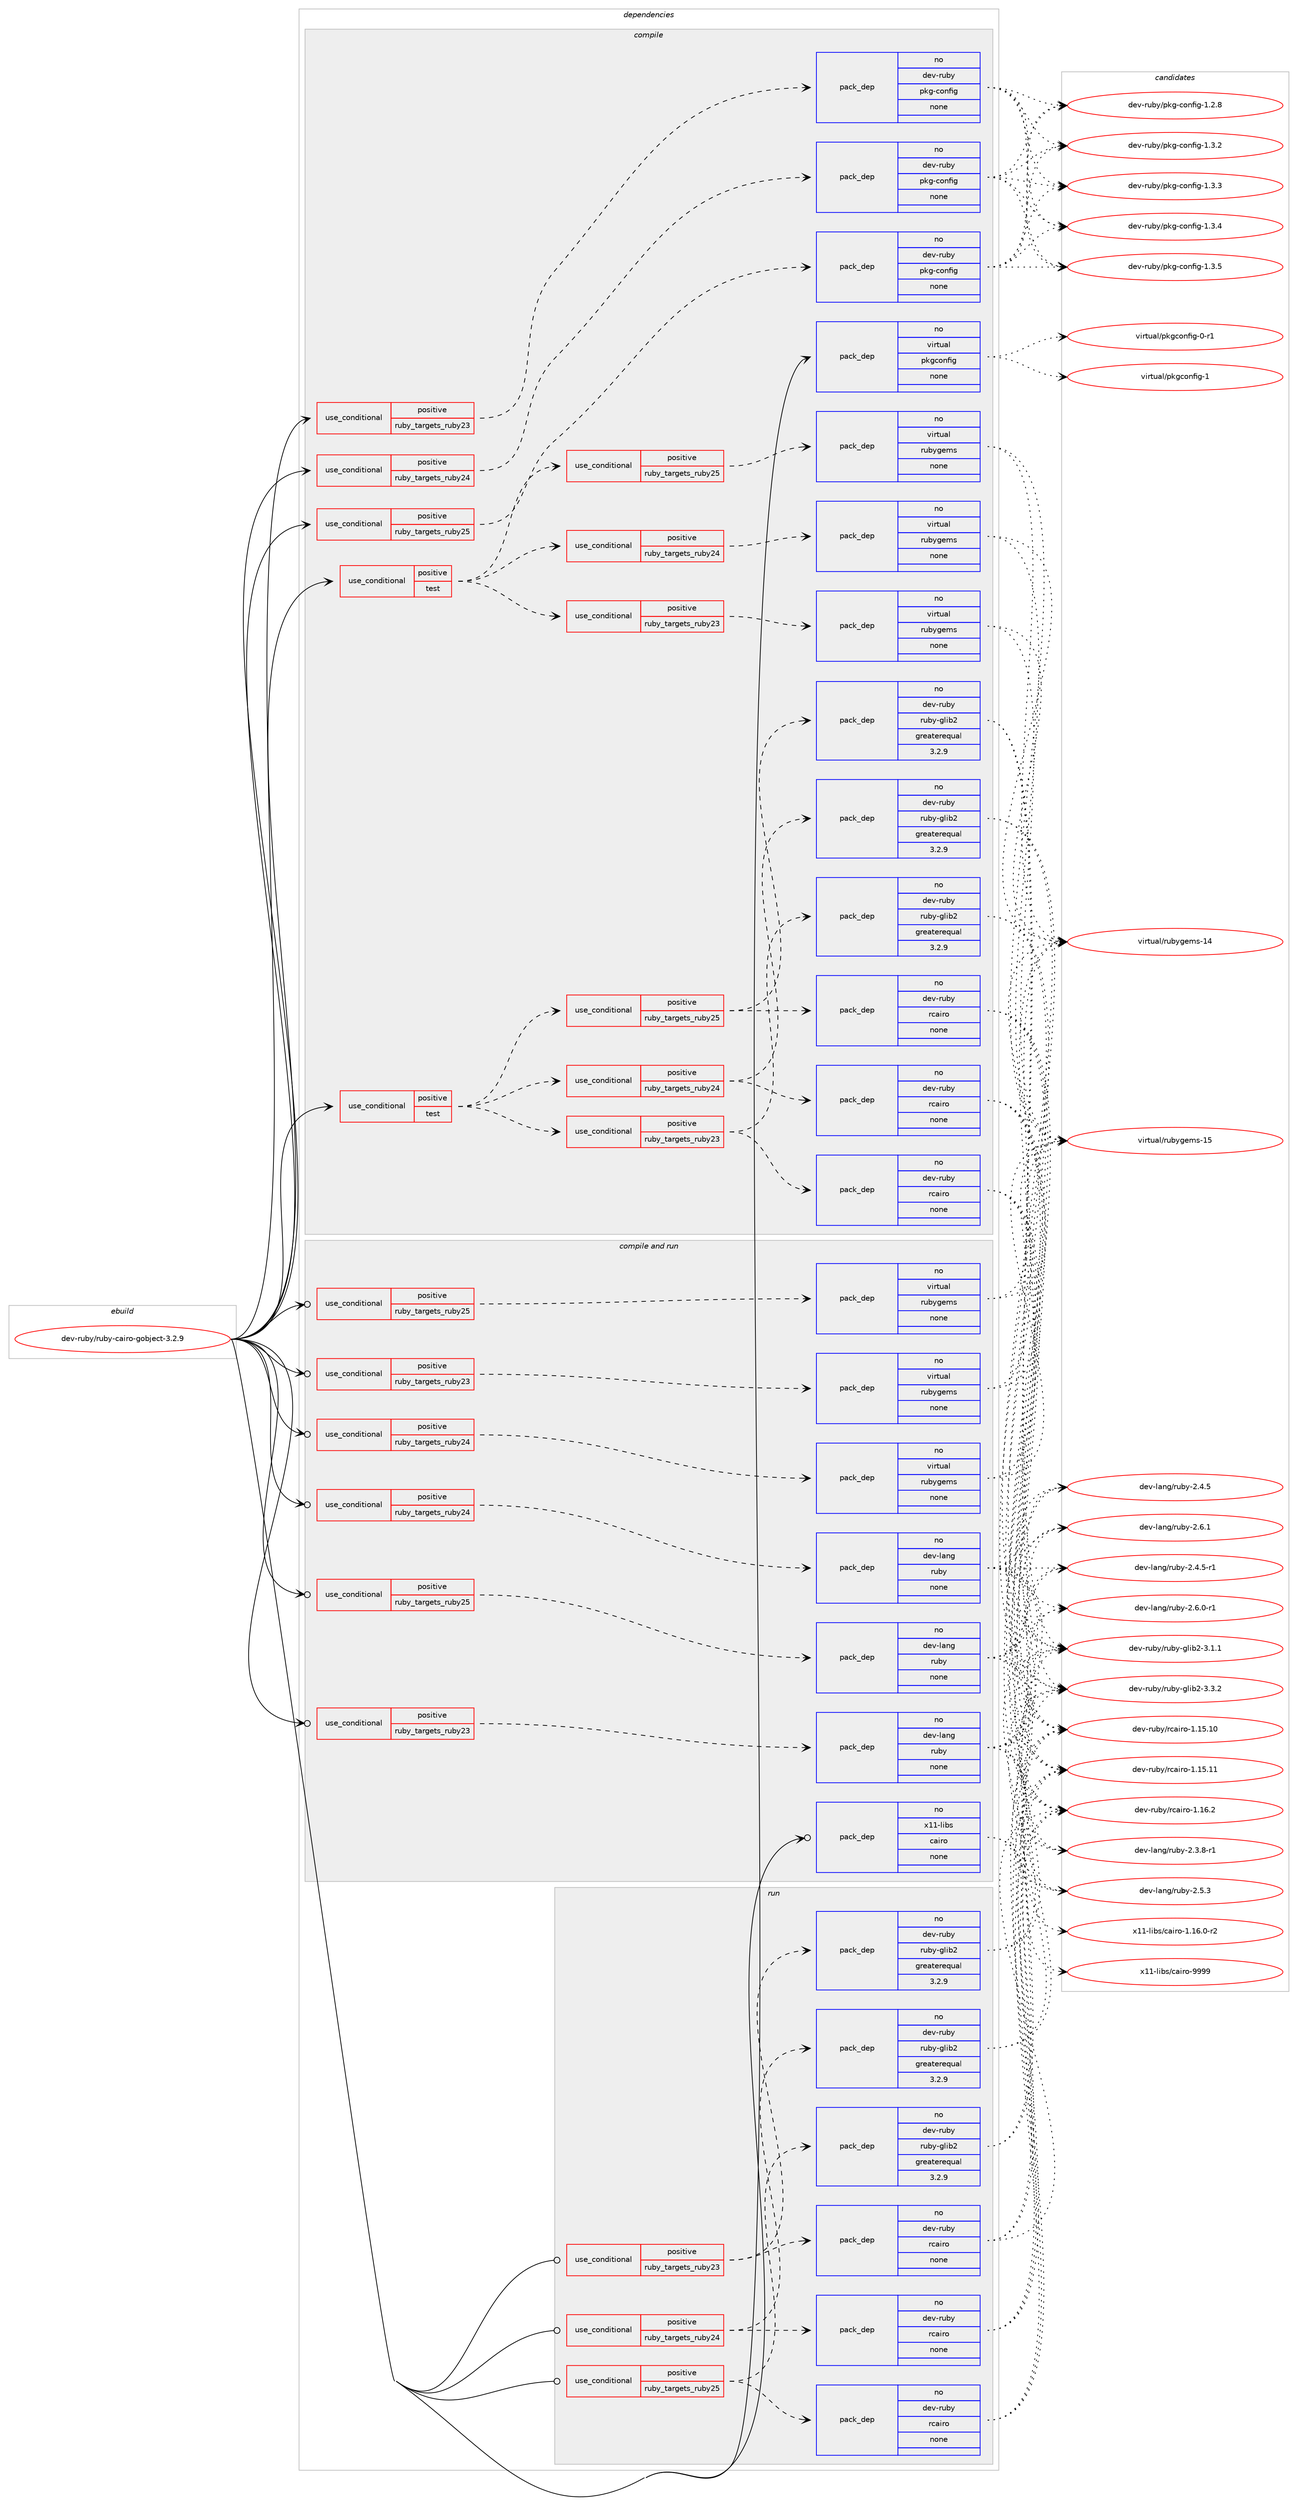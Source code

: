 digraph prolog {

# *************
# Graph options
# *************

newrank=true;
concentrate=true;
compound=true;
graph [rankdir=LR,fontname=Helvetica,fontsize=10,ranksep=1.5];#, ranksep=2.5, nodesep=0.2];
edge  [arrowhead=vee];
node  [fontname=Helvetica,fontsize=10];

# **********
# The ebuild
# **********

subgraph cluster_leftcol {
color=gray;
rank=same;
label=<<i>ebuild</i>>;
id [label="dev-ruby/ruby-cairo-gobject-3.2.9", color=red, width=4, href="../dev-ruby/ruby-cairo-gobject-3.2.9.svg"];
}

# ****************
# The dependencies
# ****************

subgraph cluster_midcol {
color=gray;
label=<<i>dependencies</i>>;
subgraph cluster_compile {
fillcolor="#eeeeee";
style=filled;
label=<<i>compile</i>>;
subgraph cond414709 {
dependency1522011 [label=<<TABLE BORDER="0" CELLBORDER="1" CELLSPACING="0" CELLPADDING="4"><TR><TD ROWSPAN="3" CELLPADDING="10">use_conditional</TD></TR><TR><TD>positive</TD></TR><TR><TD>ruby_targets_ruby23</TD></TR></TABLE>>, shape=none, color=red];
subgraph pack1083796 {
dependency1522012 [label=<<TABLE BORDER="0" CELLBORDER="1" CELLSPACING="0" CELLPADDING="4" WIDTH="220"><TR><TD ROWSPAN="6" CELLPADDING="30">pack_dep</TD></TR><TR><TD WIDTH="110">no</TD></TR><TR><TD>dev-ruby</TD></TR><TR><TD>pkg-config</TD></TR><TR><TD>none</TD></TR><TR><TD></TD></TR></TABLE>>, shape=none, color=blue];
}
dependency1522011:e -> dependency1522012:w [weight=20,style="dashed",arrowhead="vee"];
}
id:e -> dependency1522011:w [weight=20,style="solid",arrowhead="vee"];
subgraph cond414710 {
dependency1522013 [label=<<TABLE BORDER="0" CELLBORDER="1" CELLSPACING="0" CELLPADDING="4"><TR><TD ROWSPAN="3" CELLPADDING="10">use_conditional</TD></TR><TR><TD>positive</TD></TR><TR><TD>ruby_targets_ruby24</TD></TR></TABLE>>, shape=none, color=red];
subgraph pack1083797 {
dependency1522014 [label=<<TABLE BORDER="0" CELLBORDER="1" CELLSPACING="0" CELLPADDING="4" WIDTH="220"><TR><TD ROWSPAN="6" CELLPADDING="30">pack_dep</TD></TR><TR><TD WIDTH="110">no</TD></TR><TR><TD>dev-ruby</TD></TR><TR><TD>pkg-config</TD></TR><TR><TD>none</TD></TR><TR><TD></TD></TR></TABLE>>, shape=none, color=blue];
}
dependency1522013:e -> dependency1522014:w [weight=20,style="dashed",arrowhead="vee"];
}
id:e -> dependency1522013:w [weight=20,style="solid",arrowhead="vee"];
subgraph cond414711 {
dependency1522015 [label=<<TABLE BORDER="0" CELLBORDER="1" CELLSPACING="0" CELLPADDING="4"><TR><TD ROWSPAN="3" CELLPADDING="10">use_conditional</TD></TR><TR><TD>positive</TD></TR><TR><TD>ruby_targets_ruby25</TD></TR></TABLE>>, shape=none, color=red];
subgraph pack1083798 {
dependency1522016 [label=<<TABLE BORDER="0" CELLBORDER="1" CELLSPACING="0" CELLPADDING="4" WIDTH="220"><TR><TD ROWSPAN="6" CELLPADDING="30">pack_dep</TD></TR><TR><TD WIDTH="110">no</TD></TR><TR><TD>dev-ruby</TD></TR><TR><TD>pkg-config</TD></TR><TR><TD>none</TD></TR><TR><TD></TD></TR></TABLE>>, shape=none, color=blue];
}
dependency1522015:e -> dependency1522016:w [weight=20,style="dashed",arrowhead="vee"];
}
id:e -> dependency1522015:w [weight=20,style="solid",arrowhead="vee"];
subgraph cond414712 {
dependency1522017 [label=<<TABLE BORDER="0" CELLBORDER="1" CELLSPACING="0" CELLPADDING="4"><TR><TD ROWSPAN="3" CELLPADDING="10">use_conditional</TD></TR><TR><TD>positive</TD></TR><TR><TD>test</TD></TR></TABLE>>, shape=none, color=red];
subgraph cond414713 {
dependency1522018 [label=<<TABLE BORDER="0" CELLBORDER="1" CELLSPACING="0" CELLPADDING="4"><TR><TD ROWSPAN="3" CELLPADDING="10">use_conditional</TD></TR><TR><TD>positive</TD></TR><TR><TD>ruby_targets_ruby23</TD></TR></TABLE>>, shape=none, color=red];
subgraph pack1083799 {
dependency1522019 [label=<<TABLE BORDER="0" CELLBORDER="1" CELLSPACING="0" CELLPADDING="4" WIDTH="220"><TR><TD ROWSPAN="6" CELLPADDING="30">pack_dep</TD></TR><TR><TD WIDTH="110">no</TD></TR><TR><TD>dev-ruby</TD></TR><TR><TD>rcairo</TD></TR><TR><TD>none</TD></TR><TR><TD></TD></TR></TABLE>>, shape=none, color=blue];
}
dependency1522018:e -> dependency1522019:w [weight=20,style="dashed",arrowhead="vee"];
subgraph pack1083800 {
dependency1522020 [label=<<TABLE BORDER="0" CELLBORDER="1" CELLSPACING="0" CELLPADDING="4" WIDTH="220"><TR><TD ROWSPAN="6" CELLPADDING="30">pack_dep</TD></TR><TR><TD WIDTH="110">no</TD></TR><TR><TD>dev-ruby</TD></TR><TR><TD>ruby-glib2</TD></TR><TR><TD>greaterequal</TD></TR><TR><TD>3.2.9</TD></TR></TABLE>>, shape=none, color=blue];
}
dependency1522018:e -> dependency1522020:w [weight=20,style="dashed",arrowhead="vee"];
}
dependency1522017:e -> dependency1522018:w [weight=20,style="dashed",arrowhead="vee"];
subgraph cond414714 {
dependency1522021 [label=<<TABLE BORDER="0" CELLBORDER="1" CELLSPACING="0" CELLPADDING="4"><TR><TD ROWSPAN="3" CELLPADDING="10">use_conditional</TD></TR><TR><TD>positive</TD></TR><TR><TD>ruby_targets_ruby24</TD></TR></TABLE>>, shape=none, color=red];
subgraph pack1083801 {
dependency1522022 [label=<<TABLE BORDER="0" CELLBORDER="1" CELLSPACING="0" CELLPADDING="4" WIDTH="220"><TR><TD ROWSPAN="6" CELLPADDING="30">pack_dep</TD></TR><TR><TD WIDTH="110">no</TD></TR><TR><TD>dev-ruby</TD></TR><TR><TD>rcairo</TD></TR><TR><TD>none</TD></TR><TR><TD></TD></TR></TABLE>>, shape=none, color=blue];
}
dependency1522021:e -> dependency1522022:w [weight=20,style="dashed",arrowhead="vee"];
subgraph pack1083802 {
dependency1522023 [label=<<TABLE BORDER="0" CELLBORDER="1" CELLSPACING="0" CELLPADDING="4" WIDTH="220"><TR><TD ROWSPAN="6" CELLPADDING="30">pack_dep</TD></TR><TR><TD WIDTH="110">no</TD></TR><TR><TD>dev-ruby</TD></TR><TR><TD>ruby-glib2</TD></TR><TR><TD>greaterequal</TD></TR><TR><TD>3.2.9</TD></TR></TABLE>>, shape=none, color=blue];
}
dependency1522021:e -> dependency1522023:w [weight=20,style="dashed",arrowhead="vee"];
}
dependency1522017:e -> dependency1522021:w [weight=20,style="dashed",arrowhead="vee"];
subgraph cond414715 {
dependency1522024 [label=<<TABLE BORDER="0" CELLBORDER="1" CELLSPACING="0" CELLPADDING="4"><TR><TD ROWSPAN="3" CELLPADDING="10">use_conditional</TD></TR><TR><TD>positive</TD></TR><TR><TD>ruby_targets_ruby25</TD></TR></TABLE>>, shape=none, color=red];
subgraph pack1083803 {
dependency1522025 [label=<<TABLE BORDER="0" CELLBORDER="1" CELLSPACING="0" CELLPADDING="4" WIDTH="220"><TR><TD ROWSPAN="6" CELLPADDING="30">pack_dep</TD></TR><TR><TD WIDTH="110">no</TD></TR><TR><TD>dev-ruby</TD></TR><TR><TD>rcairo</TD></TR><TR><TD>none</TD></TR><TR><TD></TD></TR></TABLE>>, shape=none, color=blue];
}
dependency1522024:e -> dependency1522025:w [weight=20,style="dashed",arrowhead="vee"];
subgraph pack1083804 {
dependency1522026 [label=<<TABLE BORDER="0" CELLBORDER="1" CELLSPACING="0" CELLPADDING="4" WIDTH="220"><TR><TD ROWSPAN="6" CELLPADDING="30">pack_dep</TD></TR><TR><TD WIDTH="110">no</TD></TR><TR><TD>dev-ruby</TD></TR><TR><TD>ruby-glib2</TD></TR><TR><TD>greaterequal</TD></TR><TR><TD>3.2.9</TD></TR></TABLE>>, shape=none, color=blue];
}
dependency1522024:e -> dependency1522026:w [weight=20,style="dashed",arrowhead="vee"];
}
dependency1522017:e -> dependency1522024:w [weight=20,style="dashed",arrowhead="vee"];
}
id:e -> dependency1522017:w [weight=20,style="solid",arrowhead="vee"];
subgraph cond414716 {
dependency1522027 [label=<<TABLE BORDER="0" CELLBORDER="1" CELLSPACING="0" CELLPADDING="4"><TR><TD ROWSPAN="3" CELLPADDING="10">use_conditional</TD></TR><TR><TD>positive</TD></TR><TR><TD>test</TD></TR></TABLE>>, shape=none, color=red];
subgraph cond414717 {
dependency1522028 [label=<<TABLE BORDER="0" CELLBORDER="1" CELLSPACING="0" CELLPADDING="4"><TR><TD ROWSPAN="3" CELLPADDING="10">use_conditional</TD></TR><TR><TD>positive</TD></TR><TR><TD>ruby_targets_ruby23</TD></TR></TABLE>>, shape=none, color=red];
subgraph pack1083805 {
dependency1522029 [label=<<TABLE BORDER="0" CELLBORDER="1" CELLSPACING="0" CELLPADDING="4" WIDTH="220"><TR><TD ROWSPAN="6" CELLPADDING="30">pack_dep</TD></TR><TR><TD WIDTH="110">no</TD></TR><TR><TD>virtual</TD></TR><TR><TD>rubygems</TD></TR><TR><TD>none</TD></TR><TR><TD></TD></TR></TABLE>>, shape=none, color=blue];
}
dependency1522028:e -> dependency1522029:w [weight=20,style="dashed",arrowhead="vee"];
}
dependency1522027:e -> dependency1522028:w [weight=20,style="dashed",arrowhead="vee"];
subgraph cond414718 {
dependency1522030 [label=<<TABLE BORDER="0" CELLBORDER="1" CELLSPACING="0" CELLPADDING="4"><TR><TD ROWSPAN="3" CELLPADDING="10">use_conditional</TD></TR><TR><TD>positive</TD></TR><TR><TD>ruby_targets_ruby24</TD></TR></TABLE>>, shape=none, color=red];
subgraph pack1083806 {
dependency1522031 [label=<<TABLE BORDER="0" CELLBORDER="1" CELLSPACING="0" CELLPADDING="4" WIDTH="220"><TR><TD ROWSPAN="6" CELLPADDING="30">pack_dep</TD></TR><TR><TD WIDTH="110">no</TD></TR><TR><TD>virtual</TD></TR><TR><TD>rubygems</TD></TR><TR><TD>none</TD></TR><TR><TD></TD></TR></TABLE>>, shape=none, color=blue];
}
dependency1522030:e -> dependency1522031:w [weight=20,style="dashed",arrowhead="vee"];
}
dependency1522027:e -> dependency1522030:w [weight=20,style="dashed",arrowhead="vee"];
subgraph cond414719 {
dependency1522032 [label=<<TABLE BORDER="0" CELLBORDER="1" CELLSPACING="0" CELLPADDING="4"><TR><TD ROWSPAN="3" CELLPADDING="10">use_conditional</TD></TR><TR><TD>positive</TD></TR><TR><TD>ruby_targets_ruby25</TD></TR></TABLE>>, shape=none, color=red];
subgraph pack1083807 {
dependency1522033 [label=<<TABLE BORDER="0" CELLBORDER="1" CELLSPACING="0" CELLPADDING="4" WIDTH="220"><TR><TD ROWSPAN="6" CELLPADDING="30">pack_dep</TD></TR><TR><TD WIDTH="110">no</TD></TR><TR><TD>virtual</TD></TR><TR><TD>rubygems</TD></TR><TR><TD>none</TD></TR><TR><TD></TD></TR></TABLE>>, shape=none, color=blue];
}
dependency1522032:e -> dependency1522033:w [weight=20,style="dashed",arrowhead="vee"];
}
dependency1522027:e -> dependency1522032:w [weight=20,style="dashed",arrowhead="vee"];
}
id:e -> dependency1522027:w [weight=20,style="solid",arrowhead="vee"];
subgraph pack1083808 {
dependency1522034 [label=<<TABLE BORDER="0" CELLBORDER="1" CELLSPACING="0" CELLPADDING="4" WIDTH="220"><TR><TD ROWSPAN="6" CELLPADDING="30">pack_dep</TD></TR><TR><TD WIDTH="110">no</TD></TR><TR><TD>virtual</TD></TR><TR><TD>pkgconfig</TD></TR><TR><TD>none</TD></TR><TR><TD></TD></TR></TABLE>>, shape=none, color=blue];
}
id:e -> dependency1522034:w [weight=20,style="solid",arrowhead="vee"];
}
subgraph cluster_compileandrun {
fillcolor="#eeeeee";
style=filled;
label=<<i>compile and run</i>>;
subgraph cond414720 {
dependency1522035 [label=<<TABLE BORDER="0" CELLBORDER="1" CELLSPACING="0" CELLPADDING="4"><TR><TD ROWSPAN="3" CELLPADDING="10">use_conditional</TD></TR><TR><TD>positive</TD></TR><TR><TD>ruby_targets_ruby23</TD></TR></TABLE>>, shape=none, color=red];
subgraph pack1083809 {
dependency1522036 [label=<<TABLE BORDER="0" CELLBORDER="1" CELLSPACING="0" CELLPADDING="4" WIDTH="220"><TR><TD ROWSPAN="6" CELLPADDING="30">pack_dep</TD></TR><TR><TD WIDTH="110">no</TD></TR><TR><TD>dev-lang</TD></TR><TR><TD>ruby</TD></TR><TR><TD>none</TD></TR><TR><TD></TD></TR></TABLE>>, shape=none, color=blue];
}
dependency1522035:e -> dependency1522036:w [weight=20,style="dashed",arrowhead="vee"];
}
id:e -> dependency1522035:w [weight=20,style="solid",arrowhead="odotvee"];
subgraph cond414721 {
dependency1522037 [label=<<TABLE BORDER="0" CELLBORDER="1" CELLSPACING="0" CELLPADDING="4"><TR><TD ROWSPAN="3" CELLPADDING="10">use_conditional</TD></TR><TR><TD>positive</TD></TR><TR><TD>ruby_targets_ruby23</TD></TR></TABLE>>, shape=none, color=red];
subgraph pack1083810 {
dependency1522038 [label=<<TABLE BORDER="0" CELLBORDER="1" CELLSPACING="0" CELLPADDING="4" WIDTH="220"><TR><TD ROWSPAN="6" CELLPADDING="30">pack_dep</TD></TR><TR><TD WIDTH="110">no</TD></TR><TR><TD>virtual</TD></TR><TR><TD>rubygems</TD></TR><TR><TD>none</TD></TR><TR><TD></TD></TR></TABLE>>, shape=none, color=blue];
}
dependency1522037:e -> dependency1522038:w [weight=20,style="dashed",arrowhead="vee"];
}
id:e -> dependency1522037:w [weight=20,style="solid",arrowhead="odotvee"];
subgraph cond414722 {
dependency1522039 [label=<<TABLE BORDER="0" CELLBORDER="1" CELLSPACING="0" CELLPADDING="4"><TR><TD ROWSPAN="3" CELLPADDING="10">use_conditional</TD></TR><TR><TD>positive</TD></TR><TR><TD>ruby_targets_ruby24</TD></TR></TABLE>>, shape=none, color=red];
subgraph pack1083811 {
dependency1522040 [label=<<TABLE BORDER="0" CELLBORDER="1" CELLSPACING="0" CELLPADDING="4" WIDTH="220"><TR><TD ROWSPAN="6" CELLPADDING="30">pack_dep</TD></TR><TR><TD WIDTH="110">no</TD></TR><TR><TD>dev-lang</TD></TR><TR><TD>ruby</TD></TR><TR><TD>none</TD></TR><TR><TD></TD></TR></TABLE>>, shape=none, color=blue];
}
dependency1522039:e -> dependency1522040:w [weight=20,style="dashed",arrowhead="vee"];
}
id:e -> dependency1522039:w [weight=20,style="solid",arrowhead="odotvee"];
subgraph cond414723 {
dependency1522041 [label=<<TABLE BORDER="0" CELLBORDER="1" CELLSPACING="0" CELLPADDING="4"><TR><TD ROWSPAN="3" CELLPADDING="10">use_conditional</TD></TR><TR><TD>positive</TD></TR><TR><TD>ruby_targets_ruby24</TD></TR></TABLE>>, shape=none, color=red];
subgraph pack1083812 {
dependency1522042 [label=<<TABLE BORDER="0" CELLBORDER="1" CELLSPACING="0" CELLPADDING="4" WIDTH="220"><TR><TD ROWSPAN="6" CELLPADDING="30">pack_dep</TD></TR><TR><TD WIDTH="110">no</TD></TR><TR><TD>virtual</TD></TR><TR><TD>rubygems</TD></TR><TR><TD>none</TD></TR><TR><TD></TD></TR></TABLE>>, shape=none, color=blue];
}
dependency1522041:e -> dependency1522042:w [weight=20,style="dashed",arrowhead="vee"];
}
id:e -> dependency1522041:w [weight=20,style="solid",arrowhead="odotvee"];
subgraph cond414724 {
dependency1522043 [label=<<TABLE BORDER="0" CELLBORDER="1" CELLSPACING="0" CELLPADDING="4"><TR><TD ROWSPAN="3" CELLPADDING="10">use_conditional</TD></TR><TR><TD>positive</TD></TR><TR><TD>ruby_targets_ruby25</TD></TR></TABLE>>, shape=none, color=red];
subgraph pack1083813 {
dependency1522044 [label=<<TABLE BORDER="0" CELLBORDER="1" CELLSPACING="0" CELLPADDING="4" WIDTH="220"><TR><TD ROWSPAN="6" CELLPADDING="30">pack_dep</TD></TR><TR><TD WIDTH="110">no</TD></TR><TR><TD>dev-lang</TD></TR><TR><TD>ruby</TD></TR><TR><TD>none</TD></TR><TR><TD></TD></TR></TABLE>>, shape=none, color=blue];
}
dependency1522043:e -> dependency1522044:w [weight=20,style="dashed",arrowhead="vee"];
}
id:e -> dependency1522043:w [weight=20,style="solid",arrowhead="odotvee"];
subgraph cond414725 {
dependency1522045 [label=<<TABLE BORDER="0" CELLBORDER="1" CELLSPACING="0" CELLPADDING="4"><TR><TD ROWSPAN="3" CELLPADDING="10">use_conditional</TD></TR><TR><TD>positive</TD></TR><TR><TD>ruby_targets_ruby25</TD></TR></TABLE>>, shape=none, color=red];
subgraph pack1083814 {
dependency1522046 [label=<<TABLE BORDER="0" CELLBORDER="1" CELLSPACING="0" CELLPADDING="4" WIDTH="220"><TR><TD ROWSPAN="6" CELLPADDING="30">pack_dep</TD></TR><TR><TD WIDTH="110">no</TD></TR><TR><TD>virtual</TD></TR><TR><TD>rubygems</TD></TR><TR><TD>none</TD></TR><TR><TD></TD></TR></TABLE>>, shape=none, color=blue];
}
dependency1522045:e -> dependency1522046:w [weight=20,style="dashed",arrowhead="vee"];
}
id:e -> dependency1522045:w [weight=20,style="solid",arrowhead="odotvee"];
subgraph pack1083815 {
dependency1522047 [label=<<TABLE BORDER="0" CELLBORDER="1" CELLSPACING="0" CELLPADDING="4" WIDTH="220"><TR><TD ROWSPAN="6" CELLPADDING="30">pack_dep</TD></TR><TR><TD WIDTH="110">no</TD></TR><TR><TD>x11-libs</TD></TR><TR><TD>cairo</TD></TR><TR><TD>none</TD></TR><TR><TD></TD></TR></TABLE>>, shape=none, color=blue];
}
id:e -> dependency1522047:w [weight=20,style="solid",arrowhead="odotvee"];
}
subgraph cluster_run {
fillcolor="#eeeeee";
style=filled;
label=<<i>run</i>>;
subgraph cond414726 {
dependency1522048 [label=<<TABLE BORDER="0" CELLBORDER="1" CELLSPACING="0" CELLPADDING="4"><TR><TD ROWSPAN="3" CELLPADDING="10">use_conditional</TD></TR><TR><TD>positive</TD></TR><TR><TD>ruby_targets_ruby23</TD></TR></TABLE>>, shape=none, color=red];
subgraph pack1083816 {
dependency1522049 [label=<<TABLE BORDER="0" CELLBORDER="1" CELLSPACING="0" CELLPADDING="4" WIDTH="220"><TR><TD ROWSPAN="6" CELLPADDING="30">pack_dep</TD></TR><TR><TD WIDTH="110">no</TD></TR><TR><TD>dev-ruby</TD></TR><TR><TD>rcairo</TD></TR><TR><TD>none</TD></TR><TR><TD></TD></TR></TABLE>>, shape=none, color=blue];
}
dependency1522048:e -> dependency1522049:w [weight=20,style="dashed",arrowhead="vee"];
subgraph pack1083817 {
dependency1522050 [label=<<TABLE BORDER="0" CELLBORDER="1" CELLSPACING="0" CELLPADDING="4" WIDTH="220"><TR><TD ROWSPAN="6" CELLPADDING="30">pack_dep</TD></TR><TR><TD WIDTH="110">no</TD></TR><TR><TD>dev-ruby</TD></TR><TR><TD>ruby-glib2</TD></TR><TR><TD>greaterequal</TD></TR><TR><TD>3.2.9</TD></TR></TABLE>>, shape=none, color=blue];
}
dependency1522048:e -> dependency1522050:w [weight=20,style="dashed",arrowhead="vee"];
}
id:e -> dependency1522048:w [weight=20,style="solid",arrowhead="odot"];
subgraph cond414727 {
dependency1522051 [label=<<TABLE BORDER="0" CELLBORDER="1" CELLSPACING="0" CELLPADDING="4"><TR><TD ROWSPAN="3" CELLPADDING="10">use_conditional</TD></TR><TR><TD>positive</TD></TR><TR><TD>ruby_targets_ruby24</TD></TR></TABLE>>, shape=none, color=red];
subgraph pack1083818 {
dependency1522052 [label=<<TABLE BORDER="0" CELLBORDER="1" CELLSPACING="0" CELLPADDING="4" WIDTH="220"><TR><TD ROWSPAN="6" CELLPADDING="30">pack_dep</TD></TR><TR><TD WIDTH="110">no</TD></TR><TR><TD>dev-ruby</TD></TR><TR><TD>rcairo</TD></TR><TR><TD>none</TD></TR><TR><TD></TD></TR></TABLE>>, shape=none, color=blue];
}
dependency1522051:e -> dependency1522052:w [weight=20,style="dashed",arrowhead="vee"];
subgraph pack1083819 {
dependency1522053 [label=<<TABLE BORDER="0" CELLBORDER="1" CELLSPACING="0" CELLPADDING="4" WIDTH="220"><TR><TD ROWSPAN="6" CELLPADDING="30">pack_dep</TD></TR><TR><TD WIDTH="110">no</TD></TR><TR><TD>dev-ruby</TD></TR><TR><TD>ruby-glib2</TD></TR><TR><TD>greaterequal</TD></TR><TR><TD>3.2.9</TD></TR></TABLE>>, shape=none, color=blue];
}
dependency1522051:e -> dependency1522053:w [weight=20,style="dashed",arrowhead="vee"];
}
id:e -> dependency1522051:w [weight=20,style="solid",arrowhead="odot"];
subgraph cond414728 {
dependency1522054 [label=<<TABLE BORDER="0" CELLBORDER="1" CELLSPACING="0" CELLPADDING="4"><TR><TD ROWSPAN="3" CELLPADDING="10">use_conditional</TD></TR><TR><TD>positive</TD></TR><TR><TD>ruby_targets_ruby25</TD></TR></TABLE>>, shape=none, color=red];
subgraph pack1083820 {
dependency1522055 [label=<<TABLE BORDER="0" CELLBORDER="1" CELLSPACING="0" CELLPADDING="4" WIDTH="220"><TR><TD ROWSPAN="6" CELLPADDING="30">pack_dep</TD></TR><TR><TD WIDTH="110">no</TD></TR><TR><TD>dev-ruby</TD></TR><TR><TD>rcairo</TD></TR><TR><TD>none</TD></TR><TR><TD></TD></TR></TABLE>>, shape=none, color=blue];
}
dependency1522054:e -> dependency1522055:w [weight=20,style="dashed",arrowhead="vee"];
subgraph pack1083821 {
dependency1522056 [label=<<TABLE BORDER="0" CELLBORDER="1" CELLSPACING="0" CELLPADDING="4" WIDTH="220"><TR><TD ROWSPAN="6" CELLPADDING="30">pack_dep</TD></TR><TR><TD WIDTH="110">no</TD></TR><TR><TD>dev-ruby</TD></TR><TR><TD>ruby-glib2</TD></TR><TR><TD>greaterequal</TD></TR><TR><TD>3.2.9</TD></TR></TABLE>>, shape=none, color=blue];
}
dependency1522054:e -> dependency1522056:w [weight=20,style="dashed",arrowhead="vee"];
}
id:e -> dependency1522054:w [weight=20,style="solid",arrowhead="odot"];
}
}

# **************
# The candidates
# **************

subgraph cluster_choices {
rank=same;
color=gray;
label=<<i>candidates</i>>;

subgraph choice1083796 {
color=black;
nodesep=1;
choice1001011184511411798121471121071034599111110102105103454946504656 [label="dev-ruby/pkg-config-1.2.8", color=red, width=4,href="../dev-ruby/pkg-config-1.2.8.svg"];
choice1001011184511411798121471121071034599111110102105103454946514650 [label="dev-ruby/pkg-config-1.3.2", color=red, width=4,href="../dev-ruby/pkg-config-1.3.2.svg"];
choice1001011184511411798121471121071034599111110102105103454946514651 [label="dev-ruby/pkg-config-1.3.3", color=red, width=4,href="../dev-ruby/pkg-config-1.3.3.svg"];
choice1001011184511411798121471121071034599111110102105103454946514652 [label="dev-ruby/pkg-config-1.3.4", color=red, width=4,href="../dev-ruby/pkg-config-1.3.4.svg"];
choice1001011184511411798121471121071034599111110102105103454946514653 [label="dev-ruby/pkg-config-1.3.5", color=red, width=4,href="../dev-ruby/pkg-config-1.3.5.svg"];
dependency1522012:e -> choice1001011184511411798121471121071034599111110102105103454946504656:w [style=dotted,weight="100"];
dependency1522012:e -> choice1001011184511411798121471121071034599111110102105103454946514650:w [style=dotted,weight="100"];
dependency1522012:e -> choice1001011184511411798121471121071034599111110102105103454946514651:w [style=dotted,weight="100"];
dependency1522012:e -> choice1001011184511411798121471121071034599111110102105103454946514652:w [style=dotted,weight="100"];
dependency1522012:e -> choice1001011184511411798121471121071034599111110102105103454946514653:w [style=dotted,weight="100"];
}
subgraph choice1083797 {
color=black;
nodesep=1;
choice1001011184511411798121471121071034599111110102105103454946504656 [label="dev-ruby/pkg-config-1.2.8", color=red, width=4,href="../dev-ruby/pkg-config-1.2.8.svg"];
choice1001011184511411798121471121071034599111110102105103454946514650 [label="dev-ruby/pkg-config-1.3.2", color=red, width=4,href="../dev-ruby/pkg-config-1.3.2.svg"];
choice1001011184511411798121471121071034599111110102105103454946514651 [label="dev-ruby/pkg-config-1.3.3", color=red, width=4,href="../dev-ruby/pkg-config-1.3.3.svg"];
choice1001011184511411798121471121071034599111110102105103454946514652 [label="dev-ruby/pkg-config-1.3.4", color=red, width=4,href="../dev-ruby/pkg-config-1.3.4.svg"];
choice1001011184511411798121471121071034599111110102105103454946514653 [label="dev-ruby/pkg-config-1.3.5", color=red, width=4,href="../dev-ruby/pkg-config-1.3.5.svg"];
dependency1522014:e -> choice1001011184511411798121471121071034599111110102105103454946504656:w [style=dotted,weight="100"];
dependency1522014:e -> choice1001011184511411798121471121071034599111110102105103454946514650:w [style=dotted,weight="100"];
dependency1522014:e -> choice1001011184511411798121471121071034599111110102105103454946514651:w [style=dotted,weight="100"];
dependency1522014:e -> choice1001011184511411798121471121071034599111110102105103454946514652:w [style=dotted,weight="100"];
dependency1522014:e -> choice1001011184511411798121471121071034599111110102105103454946514653:w [style=dotted,weight="100"];
}
subgraph choice1083798 {
color=black;
nodesep=1;
choice1001011184511411798121471121071034599111110102105103454946504656 [label="dev-ruby/pkg-config-1.2.8", color=red, width=4,href="../dev-ruby/pkg-config-1.2.8.svg"];
choice1001011184511411798121471121071034599111110102105103454946514650 [label="dev-ruby/pkg-config-1.3.2", color=red, width=4,href="../dev-ruby/pkg-config-1.3.2.svg"];
choice1001011184511411798121471121071034599111110102105103454946514651 [label="dev-ruby/pkg-config-1.3.3", color=red, width=4,href="../dev-ruby/pkg-config-1.3.3.svg"];
choice1001011184511411798121471121071034599111110102105103454946514652 [label="dev-ruby/pkg-config-1.3.4", color=red, width=4,href="../dev-ruby/pkg-config-1.3.4.svg"];
choice1001011184511411798121471121071034599111110102105103454946514653 [label="dev-ruby/pkg-config-1.3.5", color=red, width=4,href="../dev-ruby/pkg-config-1.3.5.svg"];
dependency1522016:e -> choice1001011184511411798121471121071034599111110102105103454946504656:w [style=dotted,weight="100"];
dependency1522016:e -> choice1001011184511411798121471121071034599111110102105103454946514650:w [style=dotted,weight="100"];
dependency1522016:e -> choice1001011184511411798121471121071034599111110102105103454946514651:w [style=dotted,weight="100"];
dependency1522016:e -> choice1001011184511411798121471121071034599111110102105103454946514652:w [style=dotted,weight="100"];
dependency1522016:e -> choice1001011184511411798121471121071034599111110102105103454946514653:w [style=dotted,weight="100"];
}
subgraph choice1083799 {
color=black;
nodesep=1;
choice10010111845114117981214711499971051141114549464953464948 [label="dev-ruby/rcairo-1.15.10", color=red, width=4,href="../dev-ruby/rcairo-1.15.10.svg"];
choice10010111845114117981214711499971051141114549464953464949 [label="dev-ruby/rcairo-1.15.11", color=red, width=4,href="../dev-ruby/rcairo-1.15.11.svg"];
choice100101118451141179812147114999710511411145494649544650 [label="dev-ruby/rcairo-1.16.2", color=red, width=4,href="../dev-ruby/rcairo-1.16.2.svg"];
dependency1522019:e -> choice10010111845114117981214711499971051141114549464953464948:w [style=dotted,weight="100"];
dependency1522019:e -> choice10010111845114117981214711499971051141114549464953464949:w [style=dotted,weight="100"];
dependency1522019:e -> choice100101118451141179812147114999710511411145494649544650:w [style=dotted,weight="100"];
}
subgraph choice1083800 {
color=black;
nodesep=1;
choice10010111845114117981214711411798121451031081059850455146494649 [label="dev-ruby/ruby-glib2-3.1.1", color=red, width=4,href="../dev-ruby/ruby-glib2-3.1.1.svg"];
choice10010111845114117981214711411798121451031081059850455146514650 [label="dev-ruby/ruby-glib2-3.3.2", color=red, width=4,href="../dev-ruby/ruby-glib2-3.3.2.svg"];
dependency1522020:e -> choice10010111845114117981214711411798121451031081059850455146494649:w [style=dotted,weight="100"];
dependency1522020:e -> choice10010111845114117981214711411798121451031081059850455146514650:w [style=dotted,weight="100"];
}
subgraph choice1083801 {
color=black;
nodesep=1;
choice10010111845114117981214711499971051141114549464953464948 [label="dev-ruby/rcairo-1.15.10", color=red, width=4,href="../dev-ruby/rcairo-1.15.10.svg"];
choice10010111845114117981214711499971051141114549464953464949 [label="dev-ruby/rcairo-1.15.11", color=red, width=4,href="../dev-ruby/rcairo-1.15.11.svg"];
choice100101118451141179812147114999710511411145494649544650 [label="dev-ruby/rcairo-1.16.2", color=red, width=4,href="../dev-ruby/rcairo-1.16.2.svg"];
dependency1522022:e -> choice10010111845114117981214711499971051141114549464953464948:w [style=dotted,weight="100"];
dependency1522022:e -> choice10010111845114117981214711499971051141114549464953464949:w [style=dotted,weight="100"];
dependency1522022:e -> choice100101118451141179812147114999710511411145494649544650:w [style=dotted,weight="100"];
}
subgraph choice1083802 {
color=black;
nodesep=1;
choice10010111845114117981214711411798121451031081059850455146494649 [label="dev-ruby/ruby-glib2-3.1.1", color=red, width=4,href="../dev-ruby/ruby-glib2-3.1.1.svg"];
choice10010111845114117981214711411798121451031081059850455146514650 [label="dev-ruby/ruby-glib2-3.3.2", color=red, width=4,href="../dev-ruby/ruby-glib2-3.3.2.svg"];
dependency1522023:e -> choice10010111845114117981214711411798121451031081059850455146494649:w [style=dotted,weight="100"];
dependency1522023:e -> choice10010111845114117981214711411798121451031081059850455146514650:w [style=dotted,weight="100"];
}
subgraph choice1083803 {
color=black;
nodesep=1;
choice10010111845114117981214711499971051141114549464953464948 [label="dev-ruby/rcairo-1.15.10", color=red, width=4,href="../dev-ruby/rcairo-1.15.10.svg"];
choice10010111845114117981214711499971051141114549464953464949 [label="dev-ruby/rcairo-1.15.11", color=red, width=4,href="../dev-ruby/rcairo-1.15.11.svg"];
choice100101118451141179812147114999710511411145494649544650 [label="dev-ruby/rcairo-1.16.2", color=red, width=4,href="../dev-ruby/rcairo-1.16.2.svg"];
dependency1522025:e -> choice10010111845114117981214711499971051141114549464953464948:w [style=dotted,weight="100"];
dependency1522025:e -> choice10010111845114117981214711499971051141114549464953464949:w [style=dotted,weight="100"];
dependency1522025:e -> choice100101118451141179812147114999710511411145494649544650:w [style=dotted,weight="100"];
}
subgraph choice1083804 {
color=black;
nodesep=1;
choice10010111845114117981214711411798121451031081059850455146494649 [label="dev-ruby/ruby-glib2-3.1.1", color=red, width=4,href="../dev-ruby/ruby-glib2-3.1.1.svg"];
choice10010111845114117981214711411798121451031081059850455146514650 [label="dev-ruby/ruby-glib2-3.3.2", color=red, width=4,href="../dev-ruby/ruby-glib2-3.3.2.svg"];
dependency1522026:e -> choice10010111845114117981214711411798121451031081059850455146494649:w [style=dotted,weight="100"];
dependency1522026:e -> choice10010111845114117981214711411798121451031081059850455146514650:w [style=dotted,weight="100"];
}
subgraph choice1083805 {
color=black;
nodesep=1;
choice118105114116117971084711411798121103101109115454952 [label="virtual/rubygems-14", color=red, width=4,href="../virtual/rubygems-14.svg"];
choice118105114116117971084711411798121103101109115454953 [label="virtual/rubygems-15", color=red, width=4,href="../virtual/rubygems-15.svg"];
dependency1522029:e -> choice118105114116117971084711411798121103101109115454952:w [style=dotted,weight="100"];
dependency1522029:e -> choice118105114116117971084711411798121103101109115454953:w [style=dotted,weight="100"];
}
subgraph choice1083806 {
color=black;
nodesep=1;
choice118105114116117971084711411798121103101109115454952 [label="virtual/rubygems-14", color=red, width=4,href="../virtual/rubygems-14.svg"];
choice118105114116117971084711411798121103101109115454953 [label="virtual/rubygems-15", color=red, width=4,href="../virtual/rubygems-15.svg"];
dependency1522031:e -> choice118105114116117971084711411798121103101109115454952:w [style=dotted,weight="100"];
dependency1522031:e -> choice118105114116117971084711411798121103101109115454953:w [style=dotted,weight="100"];
}
subgraph choice1083807 {
color=black;
nodesep=1;
choice118105114116117971084711411798121103101109115454952 [label="virtual/rubygems-14", color=red, width=4,href="../virtual/rubygems-14.svg"];
choice118105114116117971084711411798121103101109115454953 [label="virtual/rubygems-15", color=red, width=4,href="../virtual/rubygems-15.svg"];
dependency1522033:e -> choice118105114116117971084711411798121103101109115454952:w [style=dotted,weight="100"];
dependency1522033:e -> choice118105114116117971084711411798121103101109115454953:w [style=dotted,weight="100"];
}
subgraph choice1083808 {
color=black;
nodesep=1;
choice11810511411611797108471121071039911111010210510345484511449 [label="virtual/pkgconfig-0-r1", color=red, width=4,href="../virtual/pkgconfig-0-r1.svg"];
choice1181051141161179710847112107103991111101021051034549 [label="virtual/pkgconfig-1", color=red, width=4,href="../virtual/pkgconfig-1.svg"];
dependency1522034:e -> choice11810511411611797108471121071039911111010210510345484511449:w [style=dotted,weight="100"];
dependency1522034:e -> choice1181051141161179710847112107103991111101021051034549:w [style=dotted,weight="100"];
}
subgraph choice1083809 {
color=black;
nodesep=1;
choice100101118451089711010347114117981214550465146564511449 [label="dev-lang/ruby-2.3.8-r1", color=red, width=4,href="../dev-lang/ruby-2.3.8-r1.svg"];
choice10010111845108971101034711411798121455046524653 [label="dev-lang/ruby-2.4.5", color=red, width=4,href="../dev-lang/ruby-2.4.5.svg"];
choice100101118451089711010347114117981214550465246534511449 [label="dev-lang/ruby-2.4.5-r1", color=red, width=4,href="../dev-lang/ruby-2.4.5-r1.svg"];
choice10010111845108971101034711411798121455046534651 [label="dev-lang/ruby-2.5.3", color=red, width=4,href="../dev-lang/ruby-2.5.3.svg"];
choice100101118451089711010347114117981214550465446484511449 [label="dev-lang/ruby-2.6.0-r1", color=red, width=4,href="../dev-lang/ruby-2.6.0-r1.svg"];
choice10010111845108971101034711411798121455046544649 [label="dev-lang/ruby-2.6.1", color=red, width=4,href="../dev-lang/ruby-2.6.1.svg"];
dependency1522036:e -> choice100101118451089711010347114117981214550465146564511449:w [style=dotted,weight="100"];
dependency1522036:e -> choice10010111845108971101034711411798121455046524653:w [style=dotted,weight="100"];
dependency1522036:e -> choice100101118451089711010347114117981214550465246534511449:w [style=dotted,weight="100"];
dependency1522036:e -> choice10010111845108971101034711411798121455046534651:w [style=dotted,weight="100"];
dependency1522036:e -> choice100101118451089711010347114117981214550465446484511449:w [style=dotted,weight="100"];
dependency1522036:e -> choice10010111845108971101034711411798121455046544649:w [style=dotted,weight="100"];
}
subgraph choice1083810 {
color=black;
nodesep=1;
choice118105114116117971084711411798121103101109115454952 [label="virtual/rubygems-14", color=red, width=4,href="../virtual/rubygems-14.svg"];
choice118105114116117971084711411798121103101109115454953 [label="virtual/rubygems-15", color=red, width=4,href="../virtual/rubygems-15.svg"];
dependency1522038:e -> choice118105114116117971084711411798121103101109115454952:w [style=dotted,weight="100"];
dependency1522038:e -> choice118105114116117971084711411798121103101109115454953:w [style=dotted,weight="100"];
}
subgraph choice1083811 {
color=black;
nodesep=1;
choice100101118451089711010347114117981214550465146564511449 [label="dev-lang/ruby-2.3.8-r1", color=red, width=4,href="../dev-lang/ruby-2.3.8-r1.svg"];
choice10010111845108971101034711411798121455046524653 [label="dev-lang/ruby-2.4.5", color=red, width=4,href="../dev-lang/ruby-2.4.5.svg"];
choice100101118451089711010347114117981214550465246534511449 [label="dev-lang/ruby-2.4.5-r1", color=red, width=4,href="../dev-lang/ruby-2.4.5-r1.svg"];
choice10010111845108971101034711411798121455046534651 [label="dev-lang/ruby-2.5.3", color=red, width=4,href="../dev-lang/ruby-2.5.3.svg"];
choice100101118451089711010347114117981214550465446484511449 [label="dev-lang/ruby-2.6.0-r1", color=red, width=4,href="../dev-lang/ruby-2.6.0-r1.svg"];
choice10010111845108971101034711411798121455046544649 [label="dev-lang/ruby-2.6.1", color=red, width=4,href="../dev-lang/ruby-2.6.1.svg"];
dependency1522040:e -> choice100101118451089711010347114117981214550465146564511449:w [style=dotted,weight="100"];
dependency1522040:e -> choice10010111845108971101034711411798121455046524653:w [style=dotted,weight="100"];
dependency1522040:e -> choice100101118451089711010347114117981214550465246534511449:w [style=dotted,weight="100"];
dependency1522040:e -> choice10010111845108971101034711411798121455046534651:w [style=dotted,weight="100"];
dependency1522040:e -> choice100101118451089711010347114117981214550465446484511449:w [style=dotted,weight="100"];
dependency1522040:e -> choice10010111845108971101034711411798121455046544649:w [style=dotted,weight="100"];
}
subgraph choice1083812 {
color=black;
nodesep=1;
choice118105114116117971084711411798121103101109115454952 [label="virtual/rubygems-14", color=red, width=4,href="../virtual/rubygems-14.svg"];
choice118105114116117971084711411798121103101109115454953 [label="virtual/rubygems-15", color=red, width=4,href="../virtual/rubygems-15.svg"];
dependency1522042:e -> choice118105114116117971084711411798121103101109115454952:w [style=dotted,weight="100"];
dependency1522042:e -> choice118105114116117971084711411798121103101109115454953:w [style=dotted,weight="100"];
}
subgraph choice1083813 {
color=black;
nodesep=1;
choice100101118451089711010347114117981214550465146564511449 [label="dev-lang/ruby-2.3.8-r1", color=red, width=4,href="../dev-lang/ruby-2.3.8-r1.svg"];
choice10010111845108971101034711411798121455046524653 [label="dev-lang/ruby-2.4.5", color=red, width=4,href="../dev-lang/ruby-2.4.5.svg"];
choice100101118451089711010347114117981214550465246534511449 [label="dev-lang/ruby-2.4.5-r1", color=red, width=4,href="../dev-lang/ruby-2.4.5-r1.svg"];
choice10010111845108971101034711411798121455046534651 [label="dev-lang/ruby-2.5.3", color=red, width=4,href="../dev-lang/ruby-2.5.3.svg"];
choice100101118451089711010347114117981214550465446484511449 [label="dev-lang/ruby-2.6.0-r1", color=red, width=4,href="../dev-lang/ruby-2.6.0-r1.svg"];
choice10010111845108971101034711411798121455046544649 [label="dev-lang/ruby-2.6.1", color=red, width=4,href="../dev-lang/ruby-2.6.1.svg"];
dependency1522044:e -> choice100101118451089711010347114117981214550465146564511449:w [style=dotted,weight="100"];
dependency1522044:e -> choice10010111845108971101034711411798121455046524653:w [style=dotted,weight="100"];
dependency1522044:e -> choice100101118451089711010347114117981214550465246534511449:w [style=dotted,weight="100"];
dependency1522044:e -> choice10010111845108971101034711411798121455046534651:w [style=dotted,weight="100"];
dependency1522044:e -> choice100101118451089711010347114117981214550465446484511449:w [style=dotted,weight="100"];
dependency1522044:e -> choice10010111845108971101034711411798121455046544649:w [style=dotted,weight="100"];
}
subgraph choice1083814 {
color=black;
nodesep=1;
choice118105114116117971084711411798121103101109115454952 [label="virtual/rubygems-14", color=red, width=4,href="../virtual/rubygems-14.svg"];
choice118105114116117971084711411798121103101109115454953 [label="virtual/rubygems-15", color=red, width=4,href="../virtual/rubygems-15.svg"];
dependency1522046:e -> choice118105114116117971084711411798121103101109115454952:w [style=dotted,weight="100"];
dependency1522046:e -> choice118105114116117971084711411798121103101109115454953:w [style=dotted,weight="100"];
}
subgraph choice1083815 {
color=black;
nodesep=1;
choice12049494510810598115479997105114111454946495446484511450 [label="x11-libs/cairo-1.16.0-r2", color=red, width=4,href="../x11-libs/cairo-1.16.0-r2.svg"];
choice120494945108105981154799971051141114557575757 [label="x11-libs/cairo-9999", color=red, width=4,href="../x11-libs/cairo-9999.svg"];
dependency1522047:e -> choice12049494510810598115479997105114111454946495446484511450:w [style=dotted,weight="100"];
dependency1522047:e -> choice120494945108105981154799971051141114557575757:w [style=dotted,weight="100"];
}
subgraph choice1083816 {
color=black;
nodesep=1;
choice10010111845114117981214711499971051141114549464953464948 [label="dev-ruby/rcairo-1.15.10", color=red, width=4,href="../dev-ruby/rcairo-1.15.10.svg"];
choice10010111845114117981214711499971051141114549464953464949 [label="dev-ruby/rcairo-1.15.11", color=red, width=4,href="../dev-ruby/rcairo-1.15.11.svg"];
choice100101118451141179812147114999710511411145494649544650 [label="dev-ruby/rcairo-1.16.2", color=red, width=4,href="../dev-ruby/rcairo-1.16.2.svg"];
dependency1522049:e -> choice10010111845114117981214711499971051141114549464953464948:w [style=dotted,weight="100"];
dependency1522049:e -> choice10010111845114117981214711499971051141114549464953464949:w [style=dotted,weight="100"];
dependency1522049:e -> choice100101118451141179812147114999710511411145494649544650:w [style=dotted,weight="100"];
}
subgraph choice1083817 {
color=black;
nodesep=1;
choice10010111845114117981214711411798121451031081059850455146494649 [label="dev-ruby/ruby-glib2-3.1.1", color=red, width=4,href="../dev-ruby/ruby-glib2-3.1.1.svg"];
choice10010111845114117981214711411798121451031081059850455146514650 [label="dev-ruby/ruby-glib2-3.3.2", color=red, width=4,href="../dev-ruby/ruby-glib2-3.3.2.svg"];
dependency1522050:e -> choice10010111845114117981214711411798121451031081059850455146494649:w [style=dotted,weight="100"];
dependency1522050:e -> choice10010111845114117981214711411798121451031081059850455146514650:w [style=dotted,weight="100"];
}
subgraph choice1083818 {
color=black;
nodesep=1;
choice10010111845114117981214711499971051141114549464953464948 [label="dev-ruby/rcairo-1.15.10", color=red, width=4,href="../dev-ruby/rcairo-1.15.10.svg"];
choice10010111845114117981214711499971051141114549464953464949 [label="dev-ruby/rcairo-1.15.11", color=red, width=4,href="../dev-ruby/rcairo-1.15.11.svg"];
choice100101118451141179812147114999710511411145494649544650 [label="dev-ruby/rcairo-1.16.2", color=red, width=4,href="../dev-ruby/rcairo-1.16.2.svg"];
dependency1522052:e -> choice10010111845114117981214711499971051141114549464953464948:w [style=dotted,weight="100"];
dependency1522052:e -> choice10010111845114117981214711499971051141114549464953464949:w [style=dotted,weight="100"];
dependency1522052:e -> choice100101118451141179812147114999710511411145494649544650:w [style=dotted,weight="100"];
}
subgraph choice1083819 {
color=black;
nodesep=1;
choice10010111845114117981214711411798121451031081059850455146494649 [label="dev-ruby/ruby-glib2-3.1.1", color=red, width=4,href="../dev-ruby/ruby-glib2-3.1.1.svg"];
choice10010111845114117981214711411798121451031081059850455146514650 [label="dev-ruby/ruby-glib2-3.3.2", color=red, width=4,href="../dev-ruby/ruby-glib2-3.3.2.svg"];
dependency1522053:e -> choice10010111845114117981214711411798121451031081059850455146494649:w [style=dotted,weight="100"];
dependency1522053:e -> choice10010111845114117981214711411798121451031081059850455146514650:w [style=dotted,weight="100"];
}
subgraph choice1083820 {
color=black;
nodesep=1;
choice10010111845114117981214711499971051141114549464953464948 [label="dev-ruby/rcairo-1.15.10", color=red, width=4,href="../dev-ruby/rcairo-1.15.10.svg"];
choice10010111845114117981214711499971051141114549464953464949 [label="dev-ruby/rcairo-1.15.11", color=red, width=4,href="../dev-ruby/rcairo-1.15.11.svg"];
choice100101118451141179812147114999710511411145494649544650 [label="dev-ruby/rcairo-1.16.2", color=red, width=4,href="../dev-ruby/rcairo-1.16.2.svg"];
dependency1522055:e -> choice10010111845114117981214711499971051141114549464953464948:w [style=dotted,weight="100"];
dependency1522055:e -> choice10010111845114117981214711499971051141114549464953464949:w [style=dotted,weight="100"];
dependency1522055:e -> choice100101118451141179812147114999710511411145494649544650:w [style=dotted,weight="100"];
}
subgraph choice1083821 {
color=black;
nodesep=1;
choice10010111845114117981214711411798121451031081059850455146494649 [label="dev-ruby/ruby-glib2-3.1.1", color=red, width=4,href="../dev-ruby/ruby-glib2-3.1.1.svg"];
choice10010111845114117981214711411798121451031081059850455146514650 [label="dev-ruby/ruby-glib2-3.3.2", color=red, width=4,href="../dev-ruby/ruby-glib2-3.3.2.svg"];
dependency1522056:e -> choice10010111845114117981214711411798121451031081059850455146494649:w [style=dotted,weight="100"];
dependency1522056:e -> choice10010111845114117981214711411798121451031081059850455146514650:w [style=dotted,weight="100"];
}
}

}
